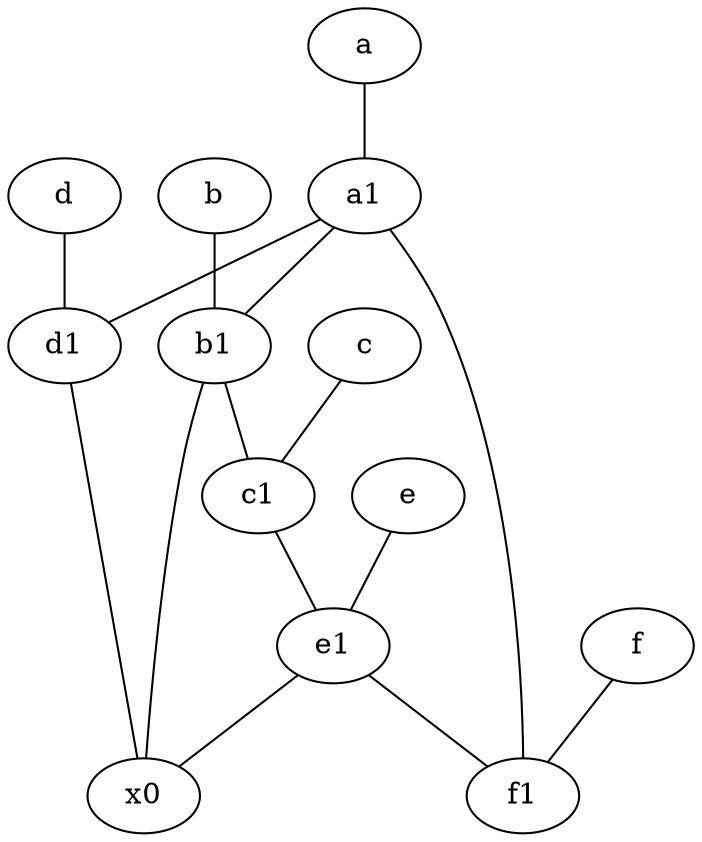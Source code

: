 graph {
	node [labelfontsize=50]
	x0 [labelfontsize=50]
	a [labelfontsize=50 pos="8,2!"]
	e [labelfontsize=50 pos="7,9!"]
	d [labelfontsize=50 pos="2,5!"]
	f1 [labelfontsize=50 pos="3,8!"]
	a1 [labelfontsize=50 pos="8,3!"]
	b1 [labelfontsize=50 pos="9,4!"]
	f [labelfontsize=50 pos="3,9!"]
	b [labelfontsize=50 pos="10,4!"]
	c [labelfontsize=50 pos="4.5,2!"]
	c1 [labelfontsize=50 pos="4.5,3!"]
	e1 [labelfontsize=50 pos="7,7!"]
	d1 [labelfontsize=50 pos="3,5!"]
	a1 -- f1
	c1 -- e1
	e -- e1
	e1 -- f1
	f -- f1
	a1 -- b1
	e1 -- x0
	b -- b1
	d -- d1
	b1 -- x0
	c -- c1
	d1 -- x0
	a -- a1
	b1 -- c1
	a1 -- d1
}
